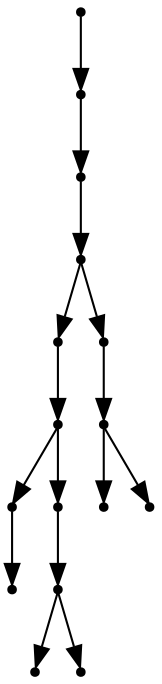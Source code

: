 digraph {
  15 [shape=point];
  14 [shape=point];
  13 [shape=point];
  12 [shape=point];
  7 [shape=point];
  6 [shape=point];
  1 [shape=point];
  0 [shape=point];
  5 [shape=point];
  4 [shape=point];
  2 [shape=point];
  3 [shape=point];
  11 [shape=point];
  10 [shape=point];
  8 [shape=point];
  9 [shape=point];
15 -> 14;
14 -> 13;
13 -> 12;
12 -> 7;
7 -> 6;
6 -> 1;
1 -> 0;
6 -> 5;
5 -> 4;
4 -> 2;
4 -> 3;
12 -> 11;
11 -> 10;
10 -> 8;
10 -> 9;
}
